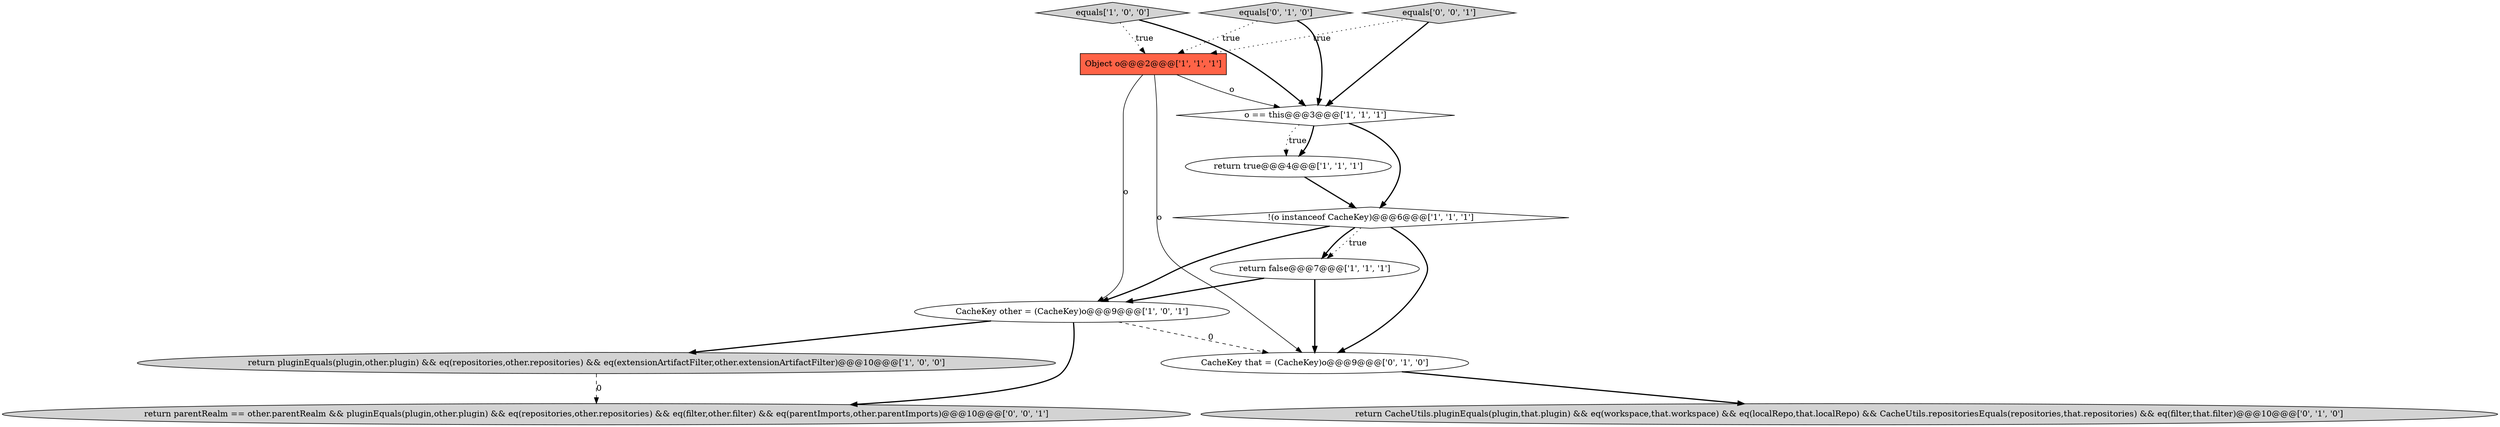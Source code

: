 digraph {
5 [style = filled, label = "equals['1', '0', '0']", fillcolor = lightgray, shape = diamond image = "AAA0AAABBB1BBB"];
8 [style = filled, label = "return CacheUtils.pluginEquals(plugin,that.plugin) && eq(workspace,that.workspace) && eq(localRepo,that.localRepo) && CacheUtils.repositoriesEquals(repositories,that.repositories) && eq(filter,that.filter)@@@10@@@['0', '1', '0']", fillcolor = lightgray, shape = ellipse image = "AAA0AAABBB2BBB"];
10 [style = filled, label = "equals['0', '1', '0']", fillcolor = lightgray, shape = diamond image = "AAA0AAABBB2BBB"];
3 [style = filled, label = "CacheKey other = (CacheKey)o@@@9@@@['1', '0', '1']", fillcolor = white, shape = ellipse image = "AAA0AAABBB1BBB"];
4 [style = filled, label = "return false@@@7@@@['1', '1', '1']", fillcolor = white, shape = ellipse image = "AAA0AAABBB1BBB"];
11 [style = filled, label = "equals['0', '0', '1']", fillcolor = lightgray, shape = diamond image = "AAA0AAABBB3BBB"];
2 [style = filled, label = "return true@@@4@@@['1', '1', '1']", fillcolor = white, shape = ellipse image = "AAA0AAABBB1BBB"];
7 [style = filled, label = "return pluginEquals(plugin,other.plugin) && eq(repositories,other.repositories) && eq(extensionArtifactFilter,other.extensionArtifactFilter)@@@10@@@['1', '0', '0']", fillcolor = lightgray, shape = ellipse image = "AAA0AAABBB1BBB"];
9 [style = filled, label = "CacheKey that = (CacheKey)o@@@9@@@['0', '1', '0']", fillcolor = white, shape = ellipse image = "AAA1AAABBB2BBB"];
6 [style = filled, label = "!(o instanceof CacheKey)@@@6@@@['1', '1', '1']", fillcolor = white, shape = diamond image = "AAA0AAABBB1BBB"];
1 [style = filled, label = "o == this@@@3@@@['1', '1', '1']", fillcolor = white, shape = diamond image = "AAA0AAABBB1BBB"];
12 [style = filled, label = "return parentRealm == other.parentRealm && pluginEquals(plugin,other.plugin) && eq(repositories,other.repositories) && eq(filter,other.filter) && eq(parentImports,other.parentImports)@@@10@@@['0', '0', '1']", fillcolor = lightgray, shape = ellipse image = "AAA0AAABBB3BBB"];
0 [style = filled, label = "Object o@@@2@@@['1', '1', '1']", fillcolor = tomato, shape = box image = "AAA0AAABBB1BBB"];
5->0 [style = dotted, label="true"];
0->9 [style = solid, label="o"];
6->4 [style = bold, label=""];
5->1 [style = bold, label=""];
0->1 [style = solid, label="o"];
11->0 [style = dotted, label="true"];
11->1 [style = bold, label=""];
10->0 [style = dotted, label="true"];
1->6 [style = bold, label=""];
3->7 [style = bold, label=""];
6->9 [style = bold, label=""];
10->1 [style = bold, label=""];
6->4 [style = dotted, label="true"];
3->12 [style = bold, label=""];
4->9 [style = bold, label=""];
6->3 [style = bold, label=""];
0->3 [style = solid, label="o"];
7->12 [style = dashed, label="0"];
2->6 [style = bold, label=""];
1->2 [style = dotted, label="true"];
9->8 [style = bold, label=""];
4->3 [style = bold, label=""];
1->2 [style = bold, label=""];
3->9 [style = dashed, label="0"];
}
